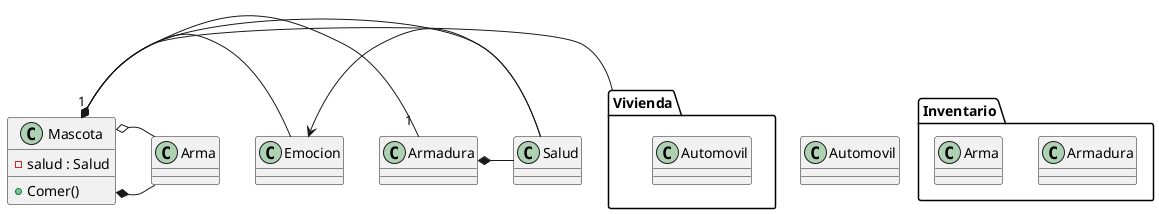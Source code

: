 @startuml mascota
package Inventario{
    class Armadura
    class Arma
}
package Vivienda{
    class Automovil

}

class Mascota {
- salud : Salud
+Comer()
}
class Salud
class Armadura
class Automovil
class Emocion
class Salud
class Arma



Mascota "1" o- "1 " Armadura
Mascota *- Vivienda  
Mascota *- Salud
Mascota *- Emocion
Mascota *- Arma
Mascota o- Arma
Armadura *- Salud
Emocion <- Salud



@enduml